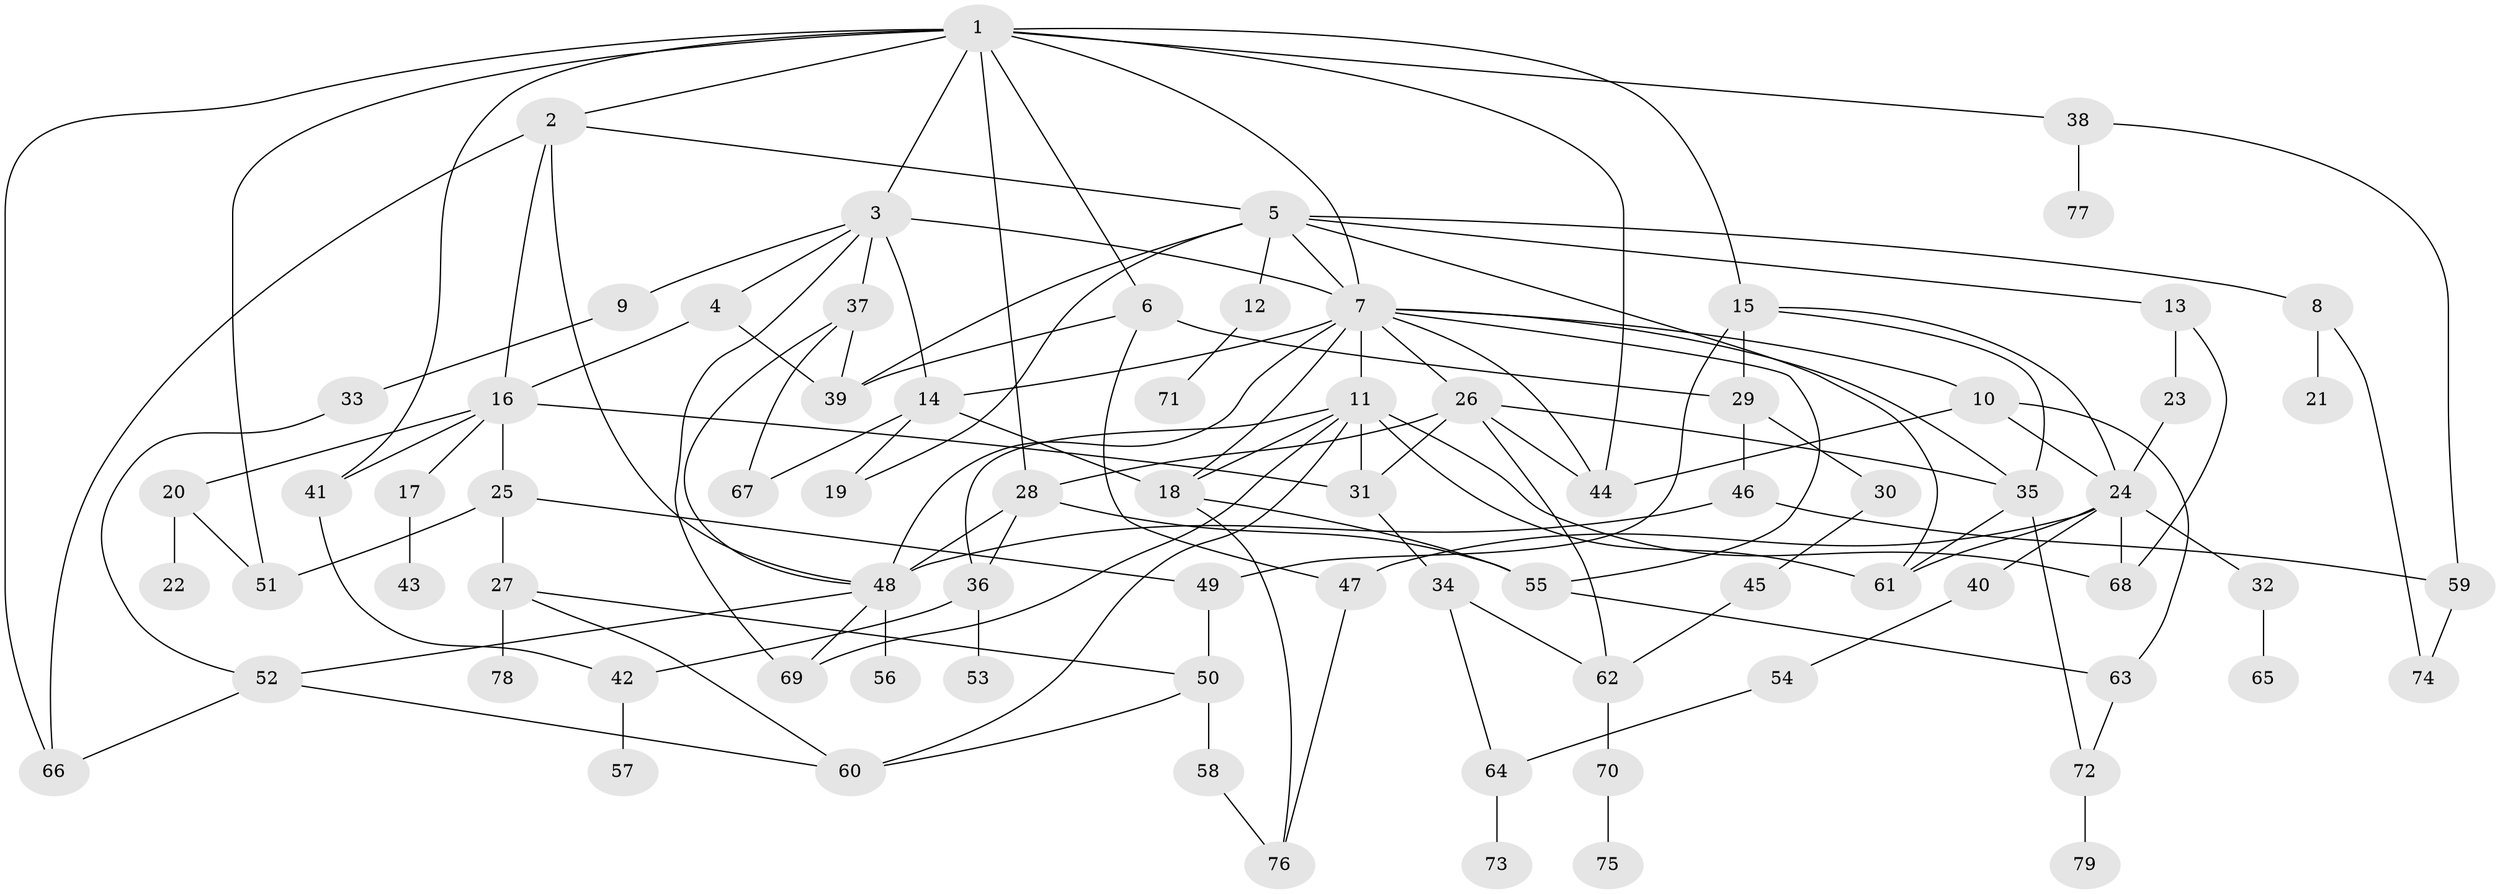 // original degree distribution, {7: 0.023076923076923078, 6: 0.023076923076923078, 5: 0.046153846153846156, 3: 0.2692307692307692, 8: 0.015384615384615385, 11: 0.007692307692307693, 2: 0.25384615384615383, 4: 0.18461538461538463, 1: 0.17692307692307693}
// Generated by graph-tools (version 1.1) at 2025/48/03/04/25 22:48:43]
// undirected, 79 vertices, 136 edges
graph export_dot {
  node [color=gray90,style=filled];
  1;
  2;
  3;
  4;
  5;
  6;
  7;
  8;
  9;
  10;
  11;
  12;
  13;
  14;
  15;
  16;
  17;
  18;
  19;
  20;
  21;
  22;
  23;
  24;
  25;
  26;
  27;
  28;
  29;
  30;
  31;
  32;
  33;
  34;
  35;
  36;
  37;
  38;
  39;
  40;
  41;
  42;
  43;
  44;
  45;
  46;
  47;
  48;
  49;
  50;
  51;
  52;
  53;
  54;
  55;
  56;
  57;
  58;
  59;
  60;
  61;
  62;
  63;
  64;
  65;
  66;
  67;
  68;
  69;
  70;
  71;
  72;
  73;
  74;
  75;
  76;
  77;
  78;
  79;
  1 -- 2 [weight=1.0];
  1 -- 3 [weight=2.0];
  1 -- 6 [weight=1.0];
  1 -- 7 [weight=2.0];
  1 -- 15 [weight=1.0];
  1 -- 28 [weight=1.0];
  1 -- 38 [weight=1.0];
  1 -- 41 [weight=1.0];
  1 -- 44 [weight=1.0];
  1 -- 51 [weight=1.0];
  1 -- 66 [weight=1.0];
  2 -- 5 [weight=1.0];
  2 -- 16 [weight=1.0];
  2 -- 48 [weight=1.0];
  2 -- 66 [weight=1.0];
  3 -- 4 [weight=1.0];
  3 -- 7 [weight=1.0];
  3 -- 9 [weight=1.0];
  3 -- 14 [weight=1.0];
  3 -- 37 [weight=1.0];
  3 -- 69 [weight=1.0];
  4 -- 16 [weight=1.0];
  4 -- 39 [weight=1.0];
  5 -- 7 [weight=1.0];
  5 -- 8 [weight=1.0];
  5 -- 12 [weight=1.0];
  5 -- 13 [weight=1.0];
  5 -- 19 [weight=1.0];
  5 -- 39 [weight=1.0];
  5 -- 61 [weight=1.0];
  6 -- 29 [weight=1.0];
  6 -- 39 [weight=1.0];
  6 -- 47 [weight=1.0];
  7 -- 10 [weight=1.0];
  7 -- 11 [weight=3.0];
  7 -- 14 [weight=1.0];
  7 -- 18 [weight=1.0];
  7 -- 26 [weight=1.0];
  7 -- 35 [weight=2.0];
  7 -- 44 [weight=1.0];
  7 -- 48 [weight=1.0];
  7 -- 55 [weight=1.0];
  8 -- 21 [weight=1.0];
  8 -- 74 [weight=1.0];
  9 -- 33 [weight=1.0];
  10 -- 24 [weight=1.0];
  10 -- 44 [weight=1.0];
  10 -- 63 [weight=1.0];
  11 -- 18 [weight=1.0];
  11 -- 31 [weight=1.0];
  11 -- 36 [weight=1.0];
  11 -- 60 [weight=1.0];
  11 -- 61 [weight=1.0];
  11 -- 68 [weight=1.0];
  11 -- 69 [weight=1.0];
  12 -- 71 [weight=1.0];
  13 -- 23 [weight=1.0];
  13 -- 68 [weight=1.0];
  14 -- 18 [weight=1.0];
  14 -- 19 [weight=1.0];
  14 -- 67 [weight=1.0];
  15 -- 24 [weight=1.0];
  15 -- 29 [weight=1.0];
  15 -- 35 [weight=1.0];
  15 -- 49 [weight=1.0];
  16 -- 17 [weight=1.0];
  16 -- 20 [weight=1.0];
  16 -- 25 [weight=1.0];
  16 -- 31 [weight=1.0];
  16 -- 41 [weight=1.0];
  17 -- 43 [weight=1.0];
  18 -- 55 [weight=1.0];
  18 -- 76 [weight=1.0];
  20 -- 22 [weight=1.0];
  20 -- 51 [weight=1.0];
  23 -- 24 [weight=1.0];
  24 -- 32 [weight=1.0];
  24 -- 40 [weight=1.0];
  24 -- 47 [weight=1.0];
  24 -- 61 [weight=1.0];
  24 -- 68 [weight=1.0];
  25 -- 27 [weight=1.0];
  25 -- 49 [weight=1.0];
  25 -- 51 [weight=1.0];
  26 -- 28 [weight=1.0];
  26 -- 31 [weight=1.0];
  26 -- 35 [weight=1.0];
  26 -- 44 [weight=1.0];
  26 -- 62 [weight=1.0];
  27 -- 50 [weight=1.0];
  27 -- 60 [weight=1.0];
  27 -- 78 [weight=1.0];
  28 -- 36 [weight=1.0];
  28 -- 48 [weight=1.0];
  28 -- 55 [weight=1.0];
  29 -- 30 [weight=1.0];
  29 -- 46 [weight=1.0];
  30 -- 45 [weight=1.0];
  31 -- 34 [weight=1.0];
  32 -- 65 [weight=1.0];
  33 -- 52 [weight=1.0];
  34 -- 62 [weight=1.0];
  34 -- 64 [weight=1.0];
  35 -- 61 [weight=1.0];
  35 -- 72 [weight=1.0];
  36 -- 42 [weight=1.0];
  36 -- 53 [weight=1.0];
  37 -- 39 [weight=1.0];
  37 -- 48 [weight=1.0];
  37 -- 67 [weight=1.0];
  38 -- 59 [weight=1.0];
  38 -- 77 [weight=1.0];
  40 -- 54 [weight=1.0];
  41 -- 42 [weight=1.0];
  42 -- 57 [weight=1.0];
  45 -- 62 [weight=1.0];
  46 -- 48 [weight=2.0];
  46 -- 59 [weight=1.0];
  47 -- 76 [weight=1.0];
  48 -- 52 [weight=1.0];
  48 -- 56 [weight=5.0];
  48 -- 69 [weight=1.0];
  49 -- 50 [weight=1.0];
  50 -- 58 [weight=1.0];
  50 -- 60 [weight=1.0];
  52 -- 60 [weight=1.0];
  52 -- 66 [weight=1.0];
  54 -- 64 [weight=1.0];
  55 -- 63 [weight=1.0];
  58 -- 76 [weight=1.0];
  59 -- 74 [weight=1.0];
  62 -- 70 [weight=1.0];
  63 -- 72 [weight=1.0];
  64 -- 73 [weight=1.0];
  70 -- 75 [weight=1.0];
  72 -- 79 [weight=1.0];
}
